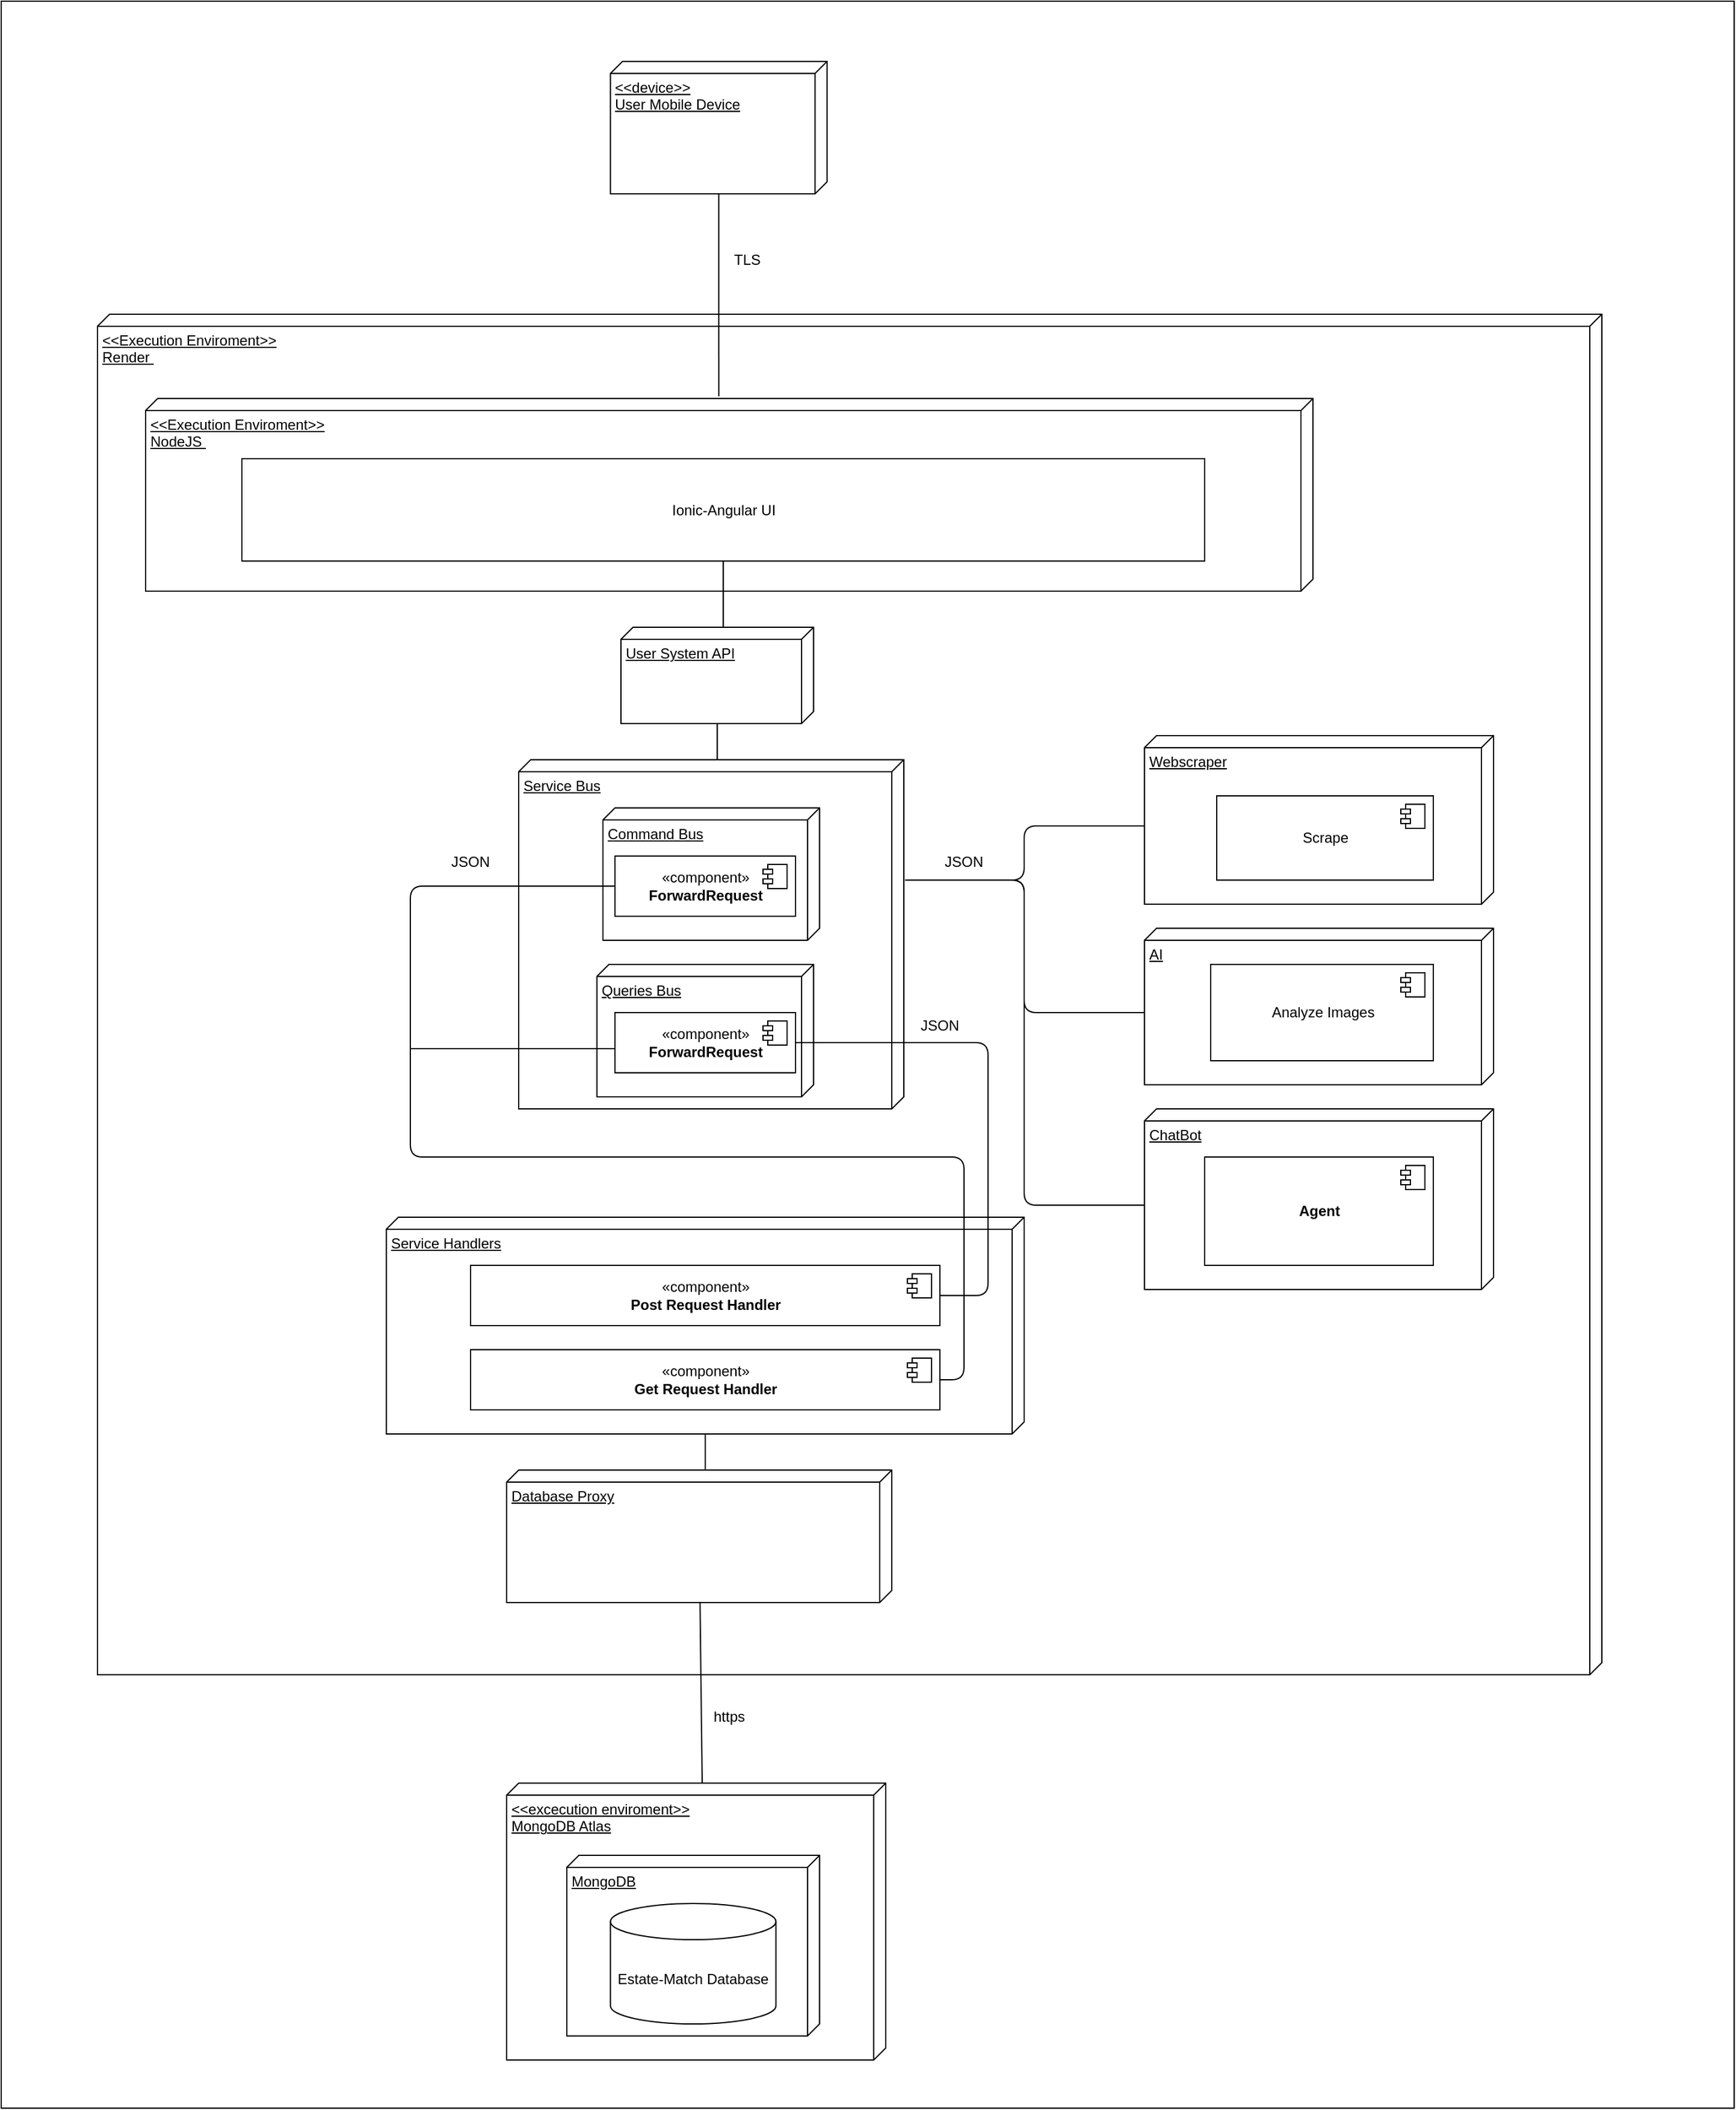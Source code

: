 <mxfile>
    <diagram id="rMmxoawrNMyvoH2OOui6" name="Page-1">
        <mxGraphModel dx="1957" dy="692" grid="1" gridSize="10" guides="1" tooltips="1" connect="1" arrows="1" fold="1" page="1" pageScale="1" pageWidth="850" pageHeight="1100" math="0" shadow="0">
            <root>
                <mxCell id="0"/>
                <mxCell id="1" parent="0"/>
                <mxCell id="63" value="" style="html=1;" vertex="1" parent="1">
                    <mxGeometry x="-280" y="80" width="1440" height="1750" as="geometry"/>
                </mxCell>
                <mxCell id="2" value="&amp;lt;&amp;lt;Execution Enviroment&amp;gt;&amp;gt;&lt;br&gt;Render&amp;nbsp;" style="verticalAlign=top;align=left;spacingTop=8;spacingLeft=2;spacingRight=12;shape=cube;size=10;direction=south;fontStyle=4;html=1;" vertex="1" parent="1">
                    <mxGeometry x="-200" y="340" width="1250" height="1130" as="geometry"/>
                </mxCell>
                <mxCell id="57" style="edgeStyle=none;html=1;entryX=-0.012;entryY=0.509;entryDx=0;entryDy=0;entryPerimeter=0;endArrow=none;endFill=0;" edge="1" parent="1" source="5" target="7">
                    <mxGeometry relative="1" as="geometry"/>
                </mxCell>
                <mxCell id="5" value="&amp;lt;&amp;lt;device&amp;gt;&amp;gt;&lt;br&gt;User Mobile Device" style="verticalAlign=top;align=left;spacingTop=8;spacingLeft=2;spacingRight=12;shape=cube;size=10;direction=south;fontStyle=4;html=1;" vertex="1" parent="1">
                    <mxGeometry x="226.25" y="130" width="180" height="110" as="geometry"/>
                </mxCell>
                <mxCell id="7" value="&amp;lt;&amp;lt;Execution Enviroment&amp;gt;&amp;gt;&lt;br&gt;NodeJS&amp;nbsp;" style="verticalAlign=top;align=left;spacingTop=8;spacingLeft=2;spacingRight=12;shape=cube;size=10;direction=south;fontStyle=4;html=1;" vertex="1" parent="1">
                    <mxGeometry x="-160" y="410" width="970" height="160" as="geometry"/>
                </mxCell>
                <mxCell id="55" style="edgeStyle=none;html=1;entryX=0;entryY=0;entryDx=0;entryDy=75;entryPerimeter=0;endArrow=none;endFill=0;" edge="1" parent="1" source="8" target="9">
                    <mxGeometry relative="1" as="geometry"/>
                </mxCell>
                <mxCell id="8" value="Ionic-Angular UI" style="html=1;" vertex="1" parent="1">
                    <mxGeometry x="-80" y="460" width="800" height="85" as="geometry"/>
                </mxCell>
                <mxCell id="56" style="edgeStyle=none;html=1;endArrow=none;endFill=0;entryX=0;entryY=0;entryDx=0;entryDy=155;entryPerimeter=0;" edge="1" parent="1" source="9" target="10">
                    <mxGeometry relative="1" as="geometry"/>
                </mxCell>
                <mxCell id="9" value="User System API" style="verticalAlign=top;align=left;spacingTop=8;spacingLeft=2;spacingRight=12;shape=cube;size=10;direction=south;fontStyle=4;html=1;" vertex="1" parent="1">
                    <mxGeometry x="235" y="600" width="160" height="80" as="geometry"/>
                </mxCell>
                <mxCell id="10" value="Service Bus" style="verticalAlign=top;align=left;spacingTop=8;spacingLeft=2;spacingRight=12;shape=cube;size=10;direction=south;fontStyle=4;html=1;" vertex="1" parent="1">
                    <mxGeometry x="150" y="710" width="320" height="290" as="geometry"/>
                </mxCell>
                <mxCell id="11" value="Command Bus" style="verticalAlign=top;align=left;spacingTop=8;spacingLeft=2;spacingRight=12;shape=cube;size=10;direction=south;fontStyle=4;html=1;" vertex="1" parent="1">
                    <mxGeometry x="220" y="750" width="180" height="110" as="geometry"/>
                </mxCell>
                <mxCell id="12" value="Queries Bus" style="verticalAlign=top;align=left;spacingTop=8;spacingLeft=2;spacingRight=12;shape=cube;size=10;direction=south;fontStyle=4;html=1;" vertex="1" parent="1">
                    <mxGeometry x="215" y="880" width="180" height="110" as="geometry"/>
                </mxCell>
                <mxCell id="29" style="edgeStyle=none;html=1;entryX=0;entryY=0;entryDx=0;entryDy=155;entryPerimeter=0;endArrow=none;endFill=0;" edge="1" parent="1" source="13" target="28">
                    <mxGeometry relative="1" as="geometry"/>
                </mxCell>
                <mxCell id="13" value="Service Handlers" style="verticalAlign=top;align=left;spacingTop=8;spacingLeft=2;spacingRight=12;shape=cube;size=10;direction=south;fontStyle=4;html=1;" vertex="1" parent="1">
                    <mxGeometry x="40" y="1090" width="530" height="180" as="geometry"/>
                </mxCell>
                <mxCell id="34" style="edgeStyle=none;html=1;exitX=1;exitY=0.5;exitDx=0;exitDy=0;endArrow=none;endFill=0;entryX=1;entryY=0.5;entryDx=0;entryDy=0;" edge="1" parent="1" source="16" target="20">
                    <mxGeometry relative="1" as="geometry">
                        <Array as="points">
                            <mxPoint x="540" y="945"/>
                            <mxPoint x="540" y="1155"/>
                        </Array>
                    </mxGeometry>
                </mxCell>
                <mxCell id="16" value="«component»&lt;br&gt;&lt;b&gt;ForwardRequest&lt;/b&gt;" style="html=1;dropTarget=0;" vertex="1" parent="1">
                    <mxGeometry x="230" y="920" width="150" height="50" as="geometry"/>
                </mxCell>
                <mxCell id="17" value="" style="shape=module;jettyWidth=8;jettyHeight=4;" vertex="1" parent="16">
                    <mxGeometry x="1" width="20" height="20" relative="1" as="geometry">
                        <mxPoint x="-27" y="7" as="offset"/>
                    </mxGeometry>
                </mxCell>
                <mxCell id="32" style="edgeStyle=none;html=1;endArrow=none;endFill=0;entryX=1;entryY=0.5;entryDx=0;entryDy=0;" edge="1" parent="1" source="18" target="22">
                    <mxGeometry relative="1" as="geometry">
                        <Array as="points">
                            <mxPoint x="60" y="815"/>
                            <mxPoint x="60" y="930"/>
                            <mxPoint x="60" y="1040"/>
                            <mxPoint x="310" y="1040"/>
                            <mxPoint x="520" y="1040"/>
                            <mxPoint x="520" y="1225"/>
                        </Array>
                    </mxGeometry>
                </mxCell>
                <mxCell id="38" style="edgeStyle=none;html=1;entryX=0;entryY=0;entryDx=75;entryDy=290;entryPerimeter=0;endArrow=none;endFill=0;exitX=0.345;exitY=-0.012;exitDx=0;exitDy=0;exitPerimeter=0;" edge="1" parent="1" source="10" target="35">
                    <mxGeometry relative="1" as="geometry">
                        <mxPoint x="480" y="815" as="sourcePoint"/>
                        <Array as="points">
                            <mxPoint x="570" y="810"/>
                            <mxPoint x="570" y="765"/>
                        </Array>
                    </mxGeometry>
                </mxCell>
                <mxCell id="39" style="edgeStyle=none;html=1;entryX=0;entryY=0;entryDx=70;entryDy=290;entryPerimeter=0;endArrow=none;endFill=0;" edge="1" parent="1" target="36">
                    <mxGeometry relative="1" as="geometry">
                        <mxPoint x="480" y="810" as="sourcePoint"/>
                        <Array as="points">
                            <mxPoint x="570" y="810"/>
                            <mxPoint x="570" y="920"/>
                        </Array>
                    </mxGeometry>
                </mxCell>
                <mxCell id="40" style="edgeStyle=none;html=1;exitX=0.345;exitY=-0.003;exitDx=0;exitDy=0;entryX=0;entryY=0;entryDx=80;entryDy=290;entryPerimeter=0;endArrow=none;endFill=0;exitPerimeter=0;" edge="1" parent="1" source="10" target="37">
                    <mxGeometry relative="1" as="geometry">
                        <Array as="points">
                            <mxPoint x="570" y="810"/>
                            <mxPoint x="570" y="1080"/>
                        </Array>
                    </mxGeometry>
                </mxCell>
                <mxCell id="18" value="«component»&lt;br&gt;&lt;b&gt;ForwardRequest&lt;/b&gt;" style="html=1;dropTarget=0;" vertex="1" parent="1">
                    <mxGeometry x="230" y="790" width="150" height="50" as="geometry"/>
                </mxCell>
                <mxCell id="19" value="" style="shape=module;jettyWidth=8;jettyHeight=4;" vertex="1" parent="18">
                    <mxGeometry x="1" width="20" height="20" relative="1" as="geometry">
                        <mxPoint x="-27" y="7" as="offset"/>
                    </mxGeometry>
                </mxCell>
                <mxCell id="20" value="«component»&lt;br&gt;&lt;b&gt;Post Request Handler&lt;/b&gt;" style="html=1;dropTarget=0;" vertex="1" parent="1">
                    <mxGeometry x="110" y="1130" width="390" height="50" as="geometry"/>
                </mxCell>
                <mxCell id="21" value="" style="shape=module;jettyWidth=8;jettyHeight=4;" vertex="1" parent="20">
                    <mxGeometry x="1" width="20" height="20" relative="1" as="geometry">
                        <mxPoint x="-27" y="7" as="offset"/>
                    </mxGeometry>
                </mxCell>
                <mxCell id="22" value="«component»&lt;br&gt;&lt;b&gt;Get Request Handler&lt;/b&gt;" style="html=1;dropTarget=0;" vertex="1" parent="1">
                    <mxGeometry x="110" y="1200" width="390" height="50" as="geometry"/>
                </mxCell>
                <mxCell id="23" value="" style="shape=module;jettyWidth=8;jettyHeight=4;" vertex="1" parent="22">
                    <mxGeometry x="1" width="20" height="20" relative="1" as="geometry">
                        <mxPoint x="-27" y="7" as="offset"/>
                    </mxGeometry>
                </mxCell>
                <mxCell id="53" style="edgeStyle=none;html=1;entryX=0;entryY=0;entryDx=0;entryDy=152.5;entryPerimeter=0;endArrow=none;endFill=0;" edge="1" parent="1" source="28" target="48">
                    <mxGeometry relative="1" as="geometry"/>
                </mxCell>
                <mxCell id="28" value="Database Proxy" style="verticalAlign=top;align=left;spacingTop=8;spacingLeft=2;spacingRight=12;shape=cube;size=10;direction=south;fontStyle=4;html=1;" vertex="1" parent="1">
                    <mxGeometry x="140" y="1300" width="320" height="110" as="geometry"/>
                </mxCell>
                <mxCell id="33" value="" style="line;strokeWidth=1;fillColor=none;align=left;verticalAlign=middle;spacingTop=-1;spacingLeft=3;spacingRight=3;rotatable=0;labelPosition=right;points=[];portConstraint=eastwest;strokeColor=inherit;" vertex="1" parent="1">
                    <mxGeometry x="60" y="946" width="170" height="8" as="geometry"/>
                </mxCell>
                <mxCell id="35" value="Webscraper" style="verticalAlign=top;align=left;spacingTop=8;spacingLeft=2;spacingRight=12;shape=cube;size=10;direction=south;fontStyle=4;html=1;" vertex="1" parent="1">
                    <mxGeometry x="670" y="690" width="290" height="140" as="geometry"/>
                </mxCell>
                <mxCell id="36" value="AI" style="verticalAlign=top;align=left;spacingTop=8;spacingLeft=2;spacingRight=12;shape=cube;size=10;direction=south;fontStyle=4;html=1;" vertex="1" parent="1">
                    <mxGeometry x="670" y="850" width="290" height="130" as="geometry"/>
                </mxCell>
                <mxCell id="37" value="ChatBot" style="verticalAlign=top;align=left;spacingTop=8;spacingLeft=2;spacingRight=12;shape=cube;size=10;direction=south;fontStyle=4;html=1;" vertex="1" parent="1">
                    <mxGeometry x="670" y="1000" width="290" height="150" as="geometry"/>
                </mxCell>
                <mxCell id="42" value="&lt;b&gt;Agent&lt;/b&gt;" style="html=1;dropTarget=0;" vertex="1" parent="1">
                    <mxGeometry x="720" y="1040" width="190" height="90" as="geometry"/>
                </mxCell>
                <mxCell id="43" value="" style="shape=module;jettyWidth=8;jettyHeight=4;" vertex="1" parent="42">
                    <mxGeometry x="1" width="20" height="20" relative="1" as="geometry">
                        <mxPoint x="-27" y="7" as="offset"/>
                    </mxGeometry>
                </mxCell>
                <mxCell id="44" value="Analyze Images" style="html=1;dropTarget=0;" vertex="1" parent="1">
                    <mxGeometry x="725" y="880" width="185" height="80" as="geometry"/>
                </mxCell>
                <mxCell id="45" value="" style="shape=module;jettyWidth=8;jettyHeight=4;" vertex="1" parent="44">
                    <mxGeometry x="1" width="20" height="20" relative="1" as="geometry">
                        <mxPoint x="-27" y="7" as="offset"/>
                    </mxGeometry>
                </mxCell>
                <mxCell id="46" value="Scrape" style="html=1;dropTarget=0;" vertex="1" parent="1">
                    <mxGeometry x="730" y="740" width="180" height="70" as="geometry"/>
                </mxCell>
                <mxCell id="47" value="" style="shape=module;jettyWidth=8;jettyHeight=4;" vertex="1" parent="46">
                    <mxGeometry x="1" width="20" height="20" relative="1" as="geometry">
                        <mxPoint x="-27" y="7" as="offset"/>
                    </mxGeometry>
                </mxCell>
                <mxCell id="48" value="&amp;lt;&amp;lt;excecution enviroment&amp;gt;&amp;gt;&lt;br&gt;MongoDB Atlas" style="verticalAlign=top;align=left;spacingTop=8;spacingLeft=2;spacingRight=12;shape=cube;size=10;direction=south;fontStyle=4;html=1;" vertex="1" parent="1">
                    <mxGeometry x="140" y="1560" width="315" height="230" as="geometry"/>
                </mxCell>
                <mxCell id="49" value="MongoDB" style="verticalAlign=top;align=left;spacingTop=8;spacingLeft=2;spacingRight=12;shape=cube;size=10;direction=south;fontStyle=4;html=1;" vertex="1" parent="1">
                    <mxGeometry x="190" y="1620" width="210" height="150" as="geometry"/>
                </mxCell>
                <mxCell id="51" value="Estate-Match Database" style="shape=cylinder3;whiteSpace=wrap;html=1;boundedLbl=1;backgroundOutline=1;size=15;" vertex="1" parent="1">
                    <mxGeometry x="226.25" y="1660" width="137.5" height="100" as="geometry"/>
                </mxCell>
                <mxCell id="54" value="https" style="text;html=1;strokeColor=none;fillColor=none;align=center;verticalAlign=middle;whiteSpace=wrap;rounded=0;" vertex="1" parent="1">
                    <mxGeometry x="295" y="1490" width="60" height="30" as="geometry"/>
                </mxCell>
                <mxCell id="58" value="TLS" style="text;html=1;strokeColor=none;fillColor=none;align=center;verticalAlign=middle;whiteSpace=wrap;rounded=0;" vertex="1" parent="1">
                    <mxGeometry x="310" y="280" width="60" height="30" as="geometry"/>
                </mxCell>
                <mxCell id="59" value="JSON" style="text;html=1;strokeColor=none;fillColor=none;align=center;verticalAlign=middle;whiteSpace=wrap;rounded=0;" vertex="1" parent="1">
                    <mxGeometry x="490" y="780" width="60" height="30" as="geometry"/>
                </mxCell>
                <mxCell id="60" value="JSON" style="text;html=1;strokeColor=none;fillColor=none;align=center;verticalAlign=middle;whiteSpace=wrap;rounded=0;" vertex="1" parent="1">
                    <mxGeometry x="80" y="780" width="60" height="30" as="geometry"/>
                </mxCell>
                <mxCell id="61" value="JSON" style="text;html=1;strokeColor=none;fillColor=none;align=center;verticalAlign=middle;whiteSpace=wrap;rounded=0;" vertex="1" parent="1">
                    <mxGeometry x="470" y="916" width="60" height="30" as="geometry"/>
                </mxCell>
            </root>
        </mxGraphModel>
    </diagram>
</mxfile>